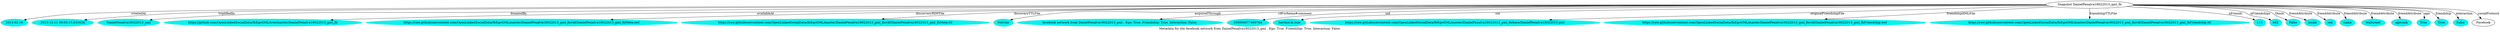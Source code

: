 digraph  {
	graph [label="Metadata for the facebook network from DanielPenalva18022013_gml . Ego: True. Friendship: True. Interaction: False."];
	node [label="\N"];
	119	 [color="#02F3F1",
		label="2013-02-18",
		style=filled];
	"Snapshot DanielPenalva18022013_gml_fb" -> 119	 [label=createdAt];
	120	 [color="#02F3F1",
		label="2015-12-11 08:03:15.831634",
		style=filled];
	"Snapshot DanielPenalva18022013_gml_fb" -> 120	 [label=triplifiedIn];
	121	 [color="#02F3F1",
		label=DanielPenalva18022013_gml,
		style=filled];
	"Snapshot DanielPenalva18022013_gml_fb" -> 121	 [label=donatedBy];
	122	 [color="#02F3F1",
		label="https://github.com/OpenLinkedSocialData/fbEgoGML/tree/master/DanielPenalva18022013_gml_fb",
		style=filled];
	"Snapshot DanielPenalva18022013_gml_fb" -> 122	 [label=availableAt];
	123	 [color="#02F3F1",
		label="https://raw.githubusercontent.com/OpenLinkedSocialData/fbEgoGML/master/DanielPenalva18022013_gml_fb/rdf/DanielPenalva18022013_gml_\
fbMeta.owl",
		style=filled];
	"Snapshot DanielPenalva18022013_gml_fb" -> 123	 [label=discorveryRDFFile];
	124	 [color="#02F3F1",
		label="https://raw.githubusercontent.com/OpenLinkedSocialData/fbEgoGML/master/DanielPenalva18022013_gml_fb/rdf/DanielPenalva18022013_gml_\
fbMeta.ttl",
		style=filled];
	"Snapshot DanielPenalva18022013_gml_fb" -> 124	 [label=discoveryTTLFile];
	125	 [color="#02F3F1",
		label=Netvizz,
		style=filled];
	"Snapshot DanielPenalva18022013_gml_fb" -> 125	 [label=acquiredThrough];
	126	 [color="#02F3F1",
		label="facebook network from DanielPenalva18022013_gml . Ego: True. Friendship: True. Interaction: False.",
		style=filled];
	"Snapshot DanielPenalva18022013_gml_fb" -> 126	 [label="rdf-schema#comment"];
	127	 [color="#02F3F1",
		label=100000077490764,
		style=filled];
	"Snapshot DanielPenalva18022013_gml_fb" -> 127	 [label=uid];
	128	 [color="#02F3F1",
		label="barthor.la.zule",
		style=filled];
	"Snapshot DanielPenalva18022013_gml_fb" -> 128	 [label=sid];
	129	 [color="#02F3F1",
		label="https://raw.githubusercontent.com/OpenLinkedSocialData/fbEgoGML/master/DanielPenalva18022013_gml_fb/base/DanielPenalva18022013.gml",
		style=filled];
	"Snapshot DanielPenalva18022013_gml_fb" -> 129	 [label=originalFriendshipFile];
	130	 [color="#02F3F1",
		label="https://raw.githubusercontent.com/OpenLinkedSocialData/fbEgoGML/master/DanielPenalva18022013_gml_fb/rdf/DanielPenalva18022013_gml_\
fbFriendship.owl",
		style=filled];
	"Snapshot DanielPenalva18022013_gml_fb" -> 130	 [label=friendshipXMLFile];
	131	 [color="#02F3F1",
		label="https://raw.githubusercontent.com/OpenLinkedSocialData/fbEgoGML/master/DanielPenalva18022013_gml_fb/rdf/DanielPenalva18022013_gml_\
fbFriendship.ttl",
		style=filled];
	"Snapshot DanielPenalva18022013_gml_fb" -> 131	 [label=friendshipTTLFile];
	132	 [color="#02F3F1",
		label=113,
		style=filled];
	"Snapshot DanielPenalva18022013_gml_fb" -> 132	 [label=nFriends];
	133	 [color="#02F3F1",
		label=682,
		style=filled];
	"Snapshot DanielPenalva18022013_gml_fb" -> 133	 [label=nFriendships];
	134	 [color="#02F3F1",
		label=False,
		style=filled];
	"Snapshot DanielPenalva18022013_gml_fb" -> 134	 [label=fAnon];
	135	 [color="#02F3F1",
		label=locale,
		style=filled];
	"Snapshot DanielPenalva18022013_gml_fb" -> 135	 [label=friendAttribute];
	136	 [color="#02F3F1",
		label=sex,
		style=filled];
	"Snapshot DanielPenalva18022013_gml_fb" -> 136	 [label=friendAttribute];
	137	 [color="#02F3F1",
		label=name,
		style=filled];
	"Snapshot DanielPenalva18022013_gml_fb" -> 137	 [label=friendAttribute];
	138	 [color="#02F3F1",
		label=wallcount,
		style=filled];
	"Snapshot DanielPenalva18022013_gml_fb" -> 138	 [label=friendAttribute];
	139	 [color="#02F3F1",
		label=agerank,
		style=filled];
	"Snapshot DanielPenalva18022013_gml_fb" -> 139	 [label=friendAttribute];
	140	 [color="#02F3F1",
		label=True,
		style=filled];
	"Snapshot DanielPenalva18022013_gml_fb" -> 140	 [label=ego];
	141	 [color="#02F3F1",
		label=True,
		style=filled];
	"Snapshot DanielPenalva18022013_gml_fb" -> 141	 [label=friendship];
	142	 [color="#02F3F1",
		label=False,
		style=filled];
	"Snapshot DanielPenalva18022013_gml_fb" -> 142	 [label=interaction];
	"Snapshot DanielPenalva18022013_gml_fb" -> Facebook	 [label=socialProtocol];
}
